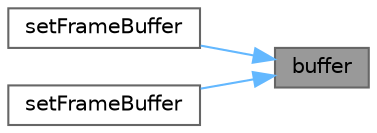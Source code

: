 digraph "buffer"
{
 // LATEX_PDF_SIZE
  bgcolor="transparent";
  edge [fontname=Helvetica,fontsize=10,labelfontname=Helvetica,labelfontsize=10];
  node [fontname=Helvetica,fontsize=10,shape=box,height=0.2,width=0.4];
  rankdir="RL";
  Node1 [id="Node000001",label="buffer",height=0.2,width=0.4,color="gray40", fillcolor="grey60", style="filled", fontcolor="black",tooltip="获取帧缓冲区"];
  Node1 -> Node2 [id="edge1_Node000001_Node000002",dir="back",color="steelblue1",style="solid",tooltip=" "];
  Node2 [id="Node000002",label="setFrameBuffer",height=0.2,width=0.4,color="grey40", fillcolor="white", style="filled",URL="$class_a_a_c_frame.html#a39cec27319b6d853e83e72263830b403",tooltip="设置帧缓冲区（包含 ADTS 头部）"];
  Node1 -> Node3 [id="edge2_Node000001_Node000003",dir="back",color="steelblue1",style="solid",tooltip=" "];
  Node3 [id="Node000003",label="setFrameBuffer",height=0.2,width=0.4,color="grey40", fillcolor="white", style="filled",URL="$class_a_a_c_frame.html#a5666e2328f866a48d9bb4c158f068e0e",tooltip="设置帧缓冲区"];
}
